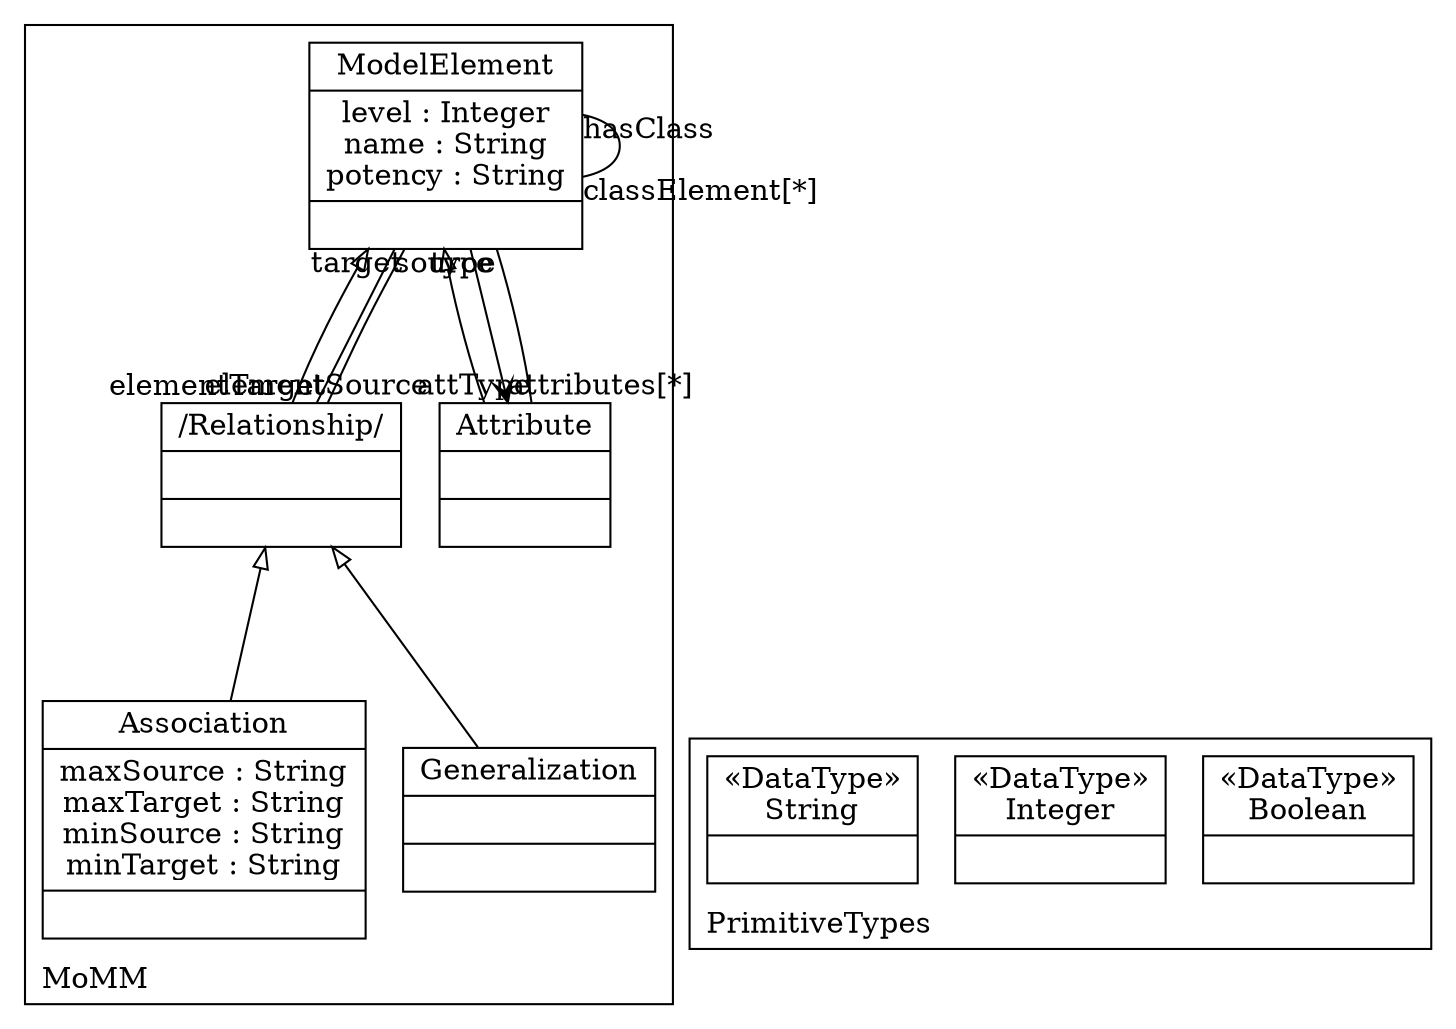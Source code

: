 digraph "KM3 Model in DOT" {
graph[rankdir=BT,labeljust=l,labelloc=t,nodeSep=0.75,compound=true];
 subgraph "cluster_MoMM"{
labelloc=t
color=black
label=MoMM
 node[shape=record];
ModelElement[label="{ModelElement|level : Integer\nname : String\npotency : String| }"]
 ModelElement->ModelElement[arrowhead=none,arrowtail=none,headlabel="hasClass",taillabel="classElement[*]",group=ModelElement,minlen=2,constraint=false,]
 ModelElement->Relationship[arrowhead=none,arrowtail=none,headlabel="elementTarget",taillabel="target",group=Relationship,minlen=2,constraint=false,]
 ModelElement->Attribute[arrowhead=vee,arrowtail=none,headlabel="attributes[*]",group=Attribute,minlen=2,constraint=false,]
 ModelElement->Attribute[arrowhead=none,arrowtail=none,headlabel="attType",taillabel="type",group=Attribute,minlen=2,constraint=false,]
;
 node[shape=record];
Attribute[label="{Attribute| | }"]
 Attribute->ModelElement[arrowhead=onormal,group=ModelElement,minlen=2,constraint=true,]
;
 node[shape=record];
Relationship[label="{/Relationship/| | }"]
 Relationship->ModelElement[arrowhead=none,arrowtail=none,headlabel="source",taillabel="elementSource",group=ModelElement,minlen=2,constraint=false,]
 Relationship->ModelElement[arrowhead=onormal,group=ModelElement,minlen=2,constraint=true,]
;
 node[shape=record];
Generalization[label="{Generalization| | }"]
 Generalization->Relationship[arrowhead=onormal,group=Relationship,minlen=2,constraint=true,]
;
 node[shape=record];
Association[label="{Association|maxSource : String\nmaxTarget : String\nminSource : String\nminTarget : String| }"]
 Association->Relationship[arrowhead=onormal,group=Relationship,minlen=2,constraint=true,]
;

} subgraph "cluster_PrimitiveTypes"{
labelloc=t
color=black
label=PrimitiveTypes
 node[shape=record];
Boolean[label="{&#171;DataType&#187;\nBoolean|}"]
;
 node[shape=record];
Integer[label="{&#171;DataType&#187;\nInteger|}"]
;
 node[shape=record];
String[label="{&#171;DataType&#187;\nString|}"]
;

}
}